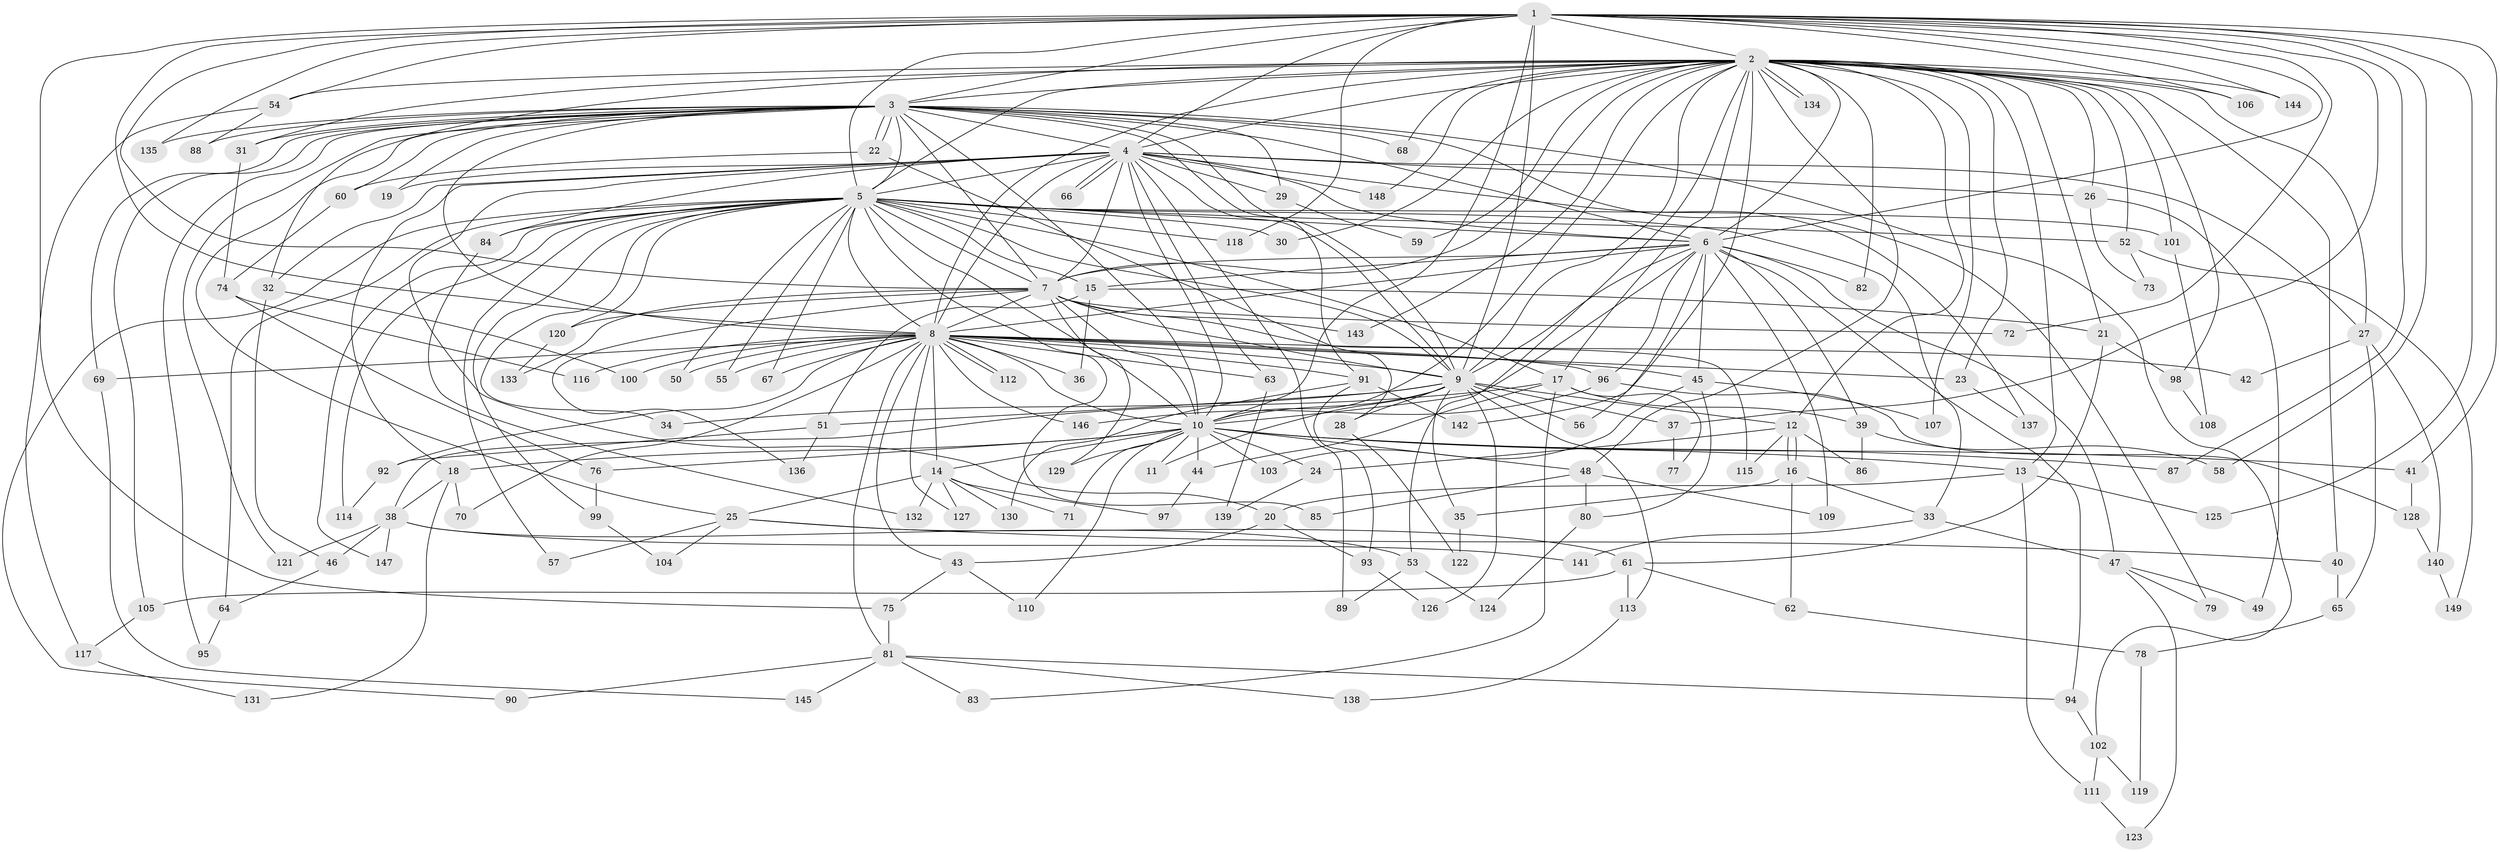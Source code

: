 // coarse degree distribution, {18: 0.00819672131147541, 41: 0.00819672131147541, 35: 0.00819672131147541, 25: 0.01639344262295082, 13: 0.00819672131147541, 27: 0.00819672131147541, 17: 0.00819672131147541, 2: 0.4426229508196721, 7: 0.04918032786885246, 5: 0.05737704918032787, 6: 0.03278688524590164, 1: 0.040983606557377046, 4: 0.07377049180327869, 3: 0.23770491803278687}
// Generated by graph-tools (version 1.1) at 2025/51/02/27/25 19:51:44]
// undirected, 149 vertices, 323 edges
graph export_dot {
graph [start="1"]
  node [color=gray90,style=filled];
  1;
  2;
  3;
  4;
  5;
  6;
  7;
  8;
  9;
  10;
  11;
  12;
  13;
  14;
  15;
  16;
  17;
  18;
  19;
  20;
  21;
  22;
  23;
  24;
  25;
  26;
  27;
  28;
  29;
  30;
  31;
  32;
  33;
  34;
  35;
  36;
  37;
  38;
  39;
  40;
  41;
  42;
  43;
  44;
  45;
  46;
  47;
  48;
  49;
  50;
  51;
  52;
  53;
  54;
  55;
  56;
  57;
  58;
  59;
  60;
  61;
  62;
  63;
  64;
  65;
  66;
  67;
  68;
  69;
  70;
  71;
  72;
  73;
  74;
  75;
  76;
  77;
  78;
  79;
  80;
  81;
  82;
  83;
  84;
  85;
  86;
  87;
  88;
  89;
  90;
  91;
  92;
  93;
  94;
  95;
  96;
  97;
  98;
  99;
  100;
  101;
  102;
  103;
  104;
  105;
  106;
  107;
  108;
  109;
  110;
  111;
  112;
  113;
  114;
  115;
  116;
  117;
  118;
  119;
  120;
  121;
  122;
  123;
  124;
  125;
  126;
  127;
  128;
  129;
  130;
  131;
  132;
  133;
  134;
  135;
  136;
  137;
  138;
  139;
  140;
  141;
  142;
  143;
  144;
  145;
  146;
  147;
  148;
  149;
  1 -- 2;
  1 -- 3;
  1 -- 4;
  1 -- 5;
  1 -- 6;
  1 -- 7;
  1 -- 8;
  1 -- 9;
  1 -- 10;
  1 -- 37;
  1 -- 41;
  1 -- 54;
  1 -- 58;
  1 -- 72;
  1 -- 75;
  1 -- 87;
  1 -- 106;
  1 -- 118;
  1 -- 125;
  1 -- 135;
  1 -- 144;
  2 -- 3;
  2 -- 4;
  2 -- 5;
  2 -- 6;
  2 -- 7;
  2 -- 8;
  2 -- 9;
  2 -- 10;
  2 -- 12;
  2 -- 13;
  2 -- 17;
  2 -- 21;
  2 -- 23;
  2 -- 26;
  2 -- 27;
  2 -- 30;
  2 -- 31;
  2 -- 32;
  2 -- 40;
  2 -- 48;
  2 -- 52;
  2 -- 53;
  2 -- 54;
  2 -- 59;
  2 -- 68;
  2 -- 82;
  2 -- 98;
  2 -- 101;
  2 -- 106;
  2 -- 107;
  2 -- 134;
  2 -- 134;
  2 -- 142;
  2 -- 143;
  2 -- 144;
  2 -- 148;
  3 -- 4;
  3 -- 5;
  3 -- 6;
  3 -- 7;
  3 -- 8;
  3 -- 9;
  3 -- 10;
  3 -- 19;
  3 -- 22;
  3 -- 22;
  3 -- 25;
  3 -- 29;
  3 -- 31;
  3 -- 60;
  3 -- 68;
  3 -- 69;
  3 -- 79;
  3 -- 88;
  3 -- 91;
  3 -- 95;
  3 -- 102;
  3 -- 105;
  3 -- 121;
  3 -- 135;
  4 -- 5;
  4 -- 6;
  4 -- 7;
  4 -- 8;
  4 -- 9;
  4 -- 10;
  4 -- 18;
  4 -- 19;
  4 -- 20;
  4 -- 26;
  4 -- 27;
  4 -- 29;
  4 -- 32;
  4 -- 63;
  4 -- 66;
  4 -- 66;
  4 -- 84;
  4 -- 89;
  4 -- 137;
  4 -- 148;
  5 -- 6;
  5 -- 7;
  5 -- 8;
  5 -- 9;
  5 -- 10;
  5 -- 15;
  5 -- 17;
  5 -- 30;
  5 -- 33;
  5 -- 34;
  5 -- 50;
  5 -- 52;
  5 -- 55;
  5 -- 57;
  5 -- 64;
  5 -- 67;
  5 -- 84;
  5 -- 85;
  5 -- 90;
  5 -- 99;
  5 -- 101;
  5 -- 114;
  5 -- 118;
  5 -- 120;
  5 -- 147;
  6 -- 7;
  6 -- 8;
  6 -- 9;
  6 -- 10;
  6 -- 15;
  6 -- 39;
  6 -- 45;
  6 -- 47;
  6 -- 56;
  6 -- 82;
  6 -- 94;
  6 -- 96;
  6 -- 109;
  7 -- 8;
  7 -- 9;
  7 -- 10;
  7 -- 72;
  7 -- 115;
  7 -- 120;
  7 -- 129;
  7 -- 133;
  7 -- 136;
  7 -- 143;
  8 -- 9;
  8 -- 10;
  8 -- 14;
  8 -- 23;
  8 -- 36;
  8 -- 42;
  8 -- 43;
  8 -- 45;
  8 -- 50;
  8 -- 55;
  8 -- 63;
  8 -- 67;
  8 -- 69;
  8 -- 70;
  8 -- 81;
  8 -- 91;
  8 -- 92;
  8 -- 96;
  8 -- 100;
  8 -- 112;
  8 -- 112;
  8 -- 116;
  8 -- 127;
  8 -- 146;
  9 -- 10;
  9 -- 11;
  9 -- 12;
  9 -- 28;
  9 -- 34;
  9 -- 35;
  9 -- 37;
  9 -- 51;
  9 -- 56;
  9 -- 113;
  9 -- 126;
  10 -- 11;
  10 -- 13;
  10 -- 14;
  10 -- 18;
  10 -- 24;
  10 -- 41;
  10 -- 44;
  10 -- 48;
  10 -- 71;
  10 -- 76;
  10 -- 87;
  10 -- 103;
  10 -- 110;
  10 -- 129;
  12 -- 16;
  12 -- 16;
  12 -- 24;
  12 -- 86;
  12 -- 115;
  13 -- 20;
  13 -- 111;
  13 -- 125;
  14 -- 25;
  14 -- 71;
  14 -- 97;
  14 -- 127;
  14 -- 130;
  14 -- 132;
  15 -- 21;
  15 -- 36;
  15 -- 51;
  16 -- 33;
  16 -- 35;
  16 -- 62;
  17 -- 38;
  17 -- 39;
  17 -- 44;
  17 -- 77;
  17 -- 83;
  18 -- 38;
  18 -- 70;
  18 -- 131;
  20 -- 43;
  20 -- 93;
  21 -- 61;
  21 -- 98;
  22 -- 28;
  22 -- 60;
  23 -- 137;
  24 -- 139;
  25 -- 40;
  25 -- 57;
  25 -- 61;
  25 -- 104;
  26 -- 49;
  26 -- 73;
  27 -- 42;
  27 -- 65;
  27 -- 140;
  28 -- 122;
  29 -- 59;
  31 -- 74;
  32 -- 46;
  32 -- 100;
  33 -- 47;
  33 -- 141;
  35 -- 122;
  37 -- 77;
  38 -- 46;
  38 -- 53;
  38 -- 121;
  38 -- 141;
  38 -- 147;
  39 -- 58;
  39 -- 86;
  40 -- 65;
  41 -- 128;
  43 -- 75;
  43 -- 110;
  44 -- 97;
  45 -- 80;
  45 -- 103;
  45 -- 107;
  46 -- 64;
  47 -- 49;
  47 -- 79;
  47 -- 123;
  48 -- 80;
  48 -- 85;
  48 -- 109;
  51 -- 92;
  51 -- 136;
  52 -- 73;
  52 -- 149;
  53 -- 89;
  53 -- 124;
  54 -- 88;
  54 -- 117;
  60 -- 74;
  61 -- 62;
  61 -- 105;
  61 -- 113;
  62 -- 78;
  63 -- 139;
  64 -- 95;
  65 -- 78;
  69 -- 145;
  74 -- 76;
  74 -- 116;
  75 -- 81;
  76 -- 99;
  78 -- 119;
  80 -- 124;
  81 -- 83;
  81 -- 90;
  81 -- 94;
  81 -- 138;
  81 -- 145;
  84 -- 132;
  91 -- 93;
  91 -- 130;
  91 -- 142;
  92 -- 114;
  93 -- 126;
  94 -- 102;
  96 -- 128;
  96 -- 146;
  98 -- 108;
  99 -- 104;
  101 -- 108;
  102 -- 111;
  102 -- 119;
  105 -- 117;
  111 -- 123;
  113 -- 138;
  117 -- 131;
  120 -- 133;
  128 -- 140;
  140 -- 149;
}
